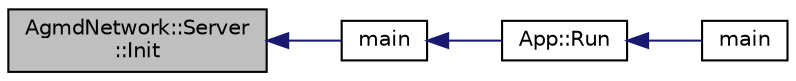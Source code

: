digraph "AgmdNetwork::Server::Init"
{
  edge [fontname="Helvetica",fontsize="10",labelfontname="Helvetica",labelfontsize="10"];
  node [fontname="Helvetica",fontsize="10",shape=record];
  rankdir="LR";
  Node1 [label="AgmdNetwork::Server\l::Init",height=0.2,width=0.4,color="black", fillcolor="grey75", style="filled" fontcolor="black"];
  Node1 -> Node2 [dir="back",color="midnightblue",fontsize="10",style="solid",fontname="Helvetica"];
  Node2 [label="main",height=0.2,width=0.4,color="black", fillcolor="white", style="filled",URL="$_agmd_server_2main_8cpp.html#a3c04138a5bfe5d72780bb7e82a18e627"];
  Node2 -> Node3 [dir="back",color="midnightblue",fontsize="10",style="solid",fontname="Helvetica"];
  Node3 [label="App::Run",height=0.2,width=0.4,color="black", fillcolor="white", style="filled",URL="$class_app.html#a92c5c3d8799fe937ea0179b4efb1f4d3"];
  Node3 -> Node4 [dir="back",color="midnightblue",fontsize="10",style="solid",fontname="Helvetica"];
  Node4 [label="main",height=0.2,width=0.4,color="black", fillcolor="white", style="filled",URL="$_demo_2main_8cpp.html#a3c04138a5bfe5d72780bb7e82a18e627"];
}
